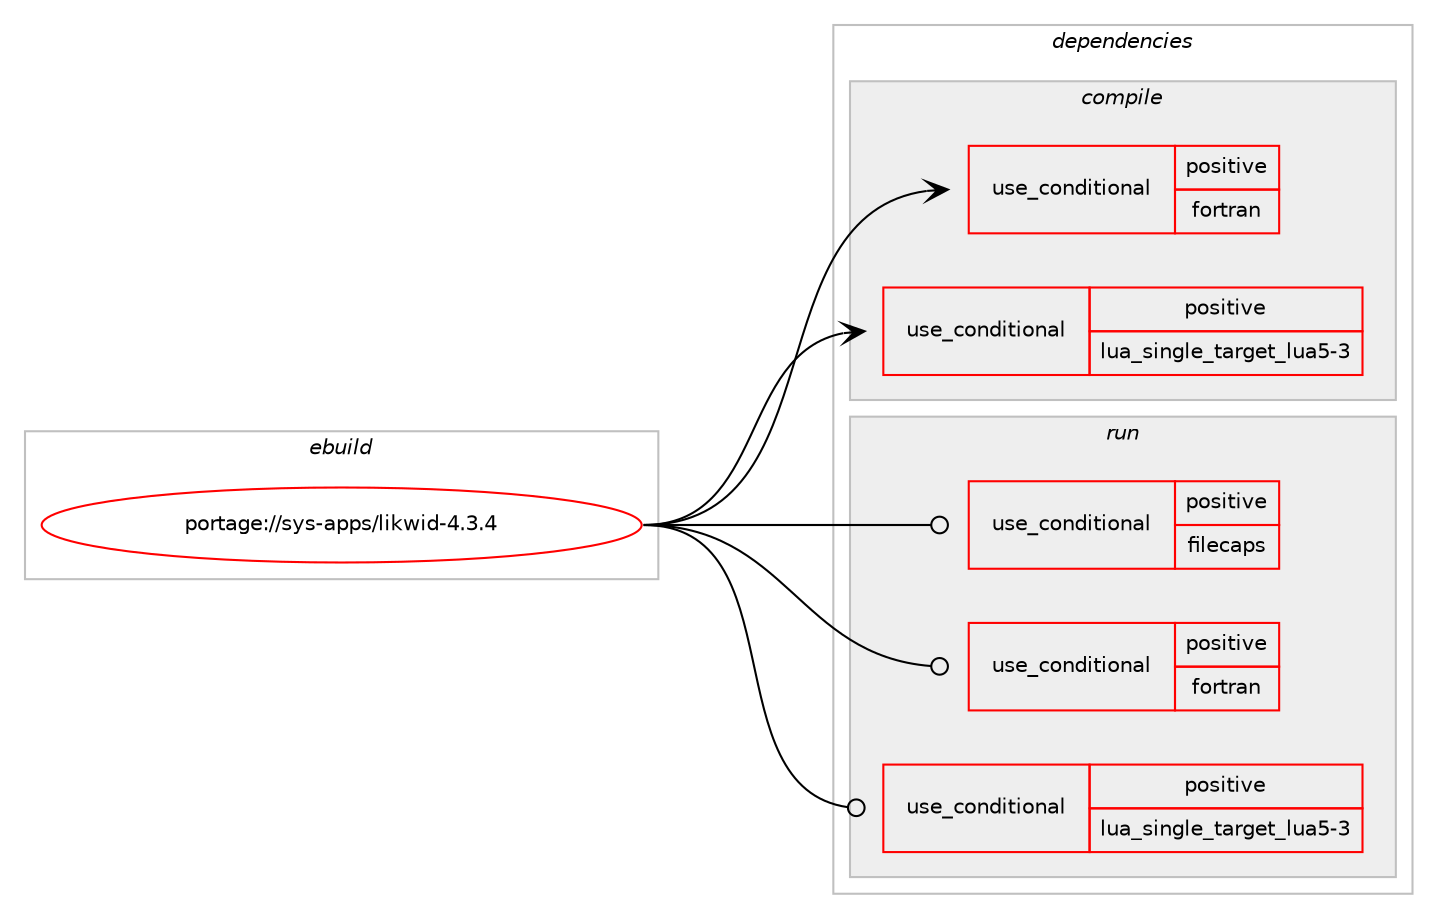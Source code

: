 digraph prolog {

# *************
# Graph options
# *************

newrank=true;
concentrate=true;
compound=true;
graph [rankdir=LR,fontname=Helvetica,fontsize=10,ranksep=1.5];#, ranksep=2.5, nodesep=0.2];
edge  [arrowhead=vee];
node  [fontname=Helvetica,fontsize=10];

# **********
# The ebuild
# **********

subgraph cluster_leftcol {
color=gray;
rank=same;
label=<<i>ebuild</i>>;
id [label="portage://sys-apps/likwid-4.3.4", color=red, width=4, href="../sys-apps/likwid-4.3.4.svg"];
}

# ****************
# The dependencies
# ****************

subgraph cluster_midcol {
color=gray;
label=<<i>dependencies</i>>;
subgraph cluster_compile {
fillcolor="#eeeeee";
style=filled;
label=<<i>compile</i>>;
subgraph cond108712 {
dependency211313 [label=<<TABLE BORDER="0" CELLBORDER="1" CELLSPACING="0" CELLPADDING="4"><TR><TD ROWSPAN="3" CELLPADDING="10">use_conditional</TD></TR><TR><TD>positive</TD></TR><TR><TD>fortran</TD></TR></TABLE>>, shape=none, color=red];
# *** BEGIN UNKNOWN DEPENDENCY TYPE (TODO) ***
# dependency211313 -> package_dependency(portage://sys-apps/likwid-4.3.4,install,no,virtual,fortran,none,[,,],[],[])
# *** END UNKNOWN DEPENDENCY TYPE (TODO) ***

}
id:e -> dependency211313:w [weight=20,style="solid",arrowhead="vee"];
subgraph cond108713 {
dependency211314 [label=<<TABLE BORDER="0" CELLBORDER="1" CELLSPACING="0" CELLPADDING="4"><TR><TD ROWSPAN="3" CELLPADDING="10">use_conditional</TD></TR><TR><TD>positive</TD></TR><TR><TD>lua_single_target_lua5-3</TD></TR></TABLE>>, shape=none, color=red];
# *** BEGIN UNKNOWN DEPENDENCY TYPE (TODO) ***
# dependency211314 -> package_dependency(portage://sys-apps/likwid-4.3.4,install,no,dev-lang,lua,none,[,,],[slot(5.3)],[])
# *** END UNKNOWN DEPENDENCY TYPE (TODO) ***

}
id:e -> dependency211314:w [weight=20,style="solid",arrowhead="vee"];
# *** BEGIN UNKNOWN DEPENDENCY TYPE (TODO) ***
# id -> package_dependency(portage://sys-apps/likwid-4.3.4,install,no,dev-lang,perl,none,[,,],[],[])
# *** END UNKNOWN DEPENDENCY TYPE (TODO) ***

}
subgraph cluster_compileandrun {
fillcolor="#eeeeee";
style=filled;
label=<<i>compile and run</i>>;
}
subgraph cluster_run {
fillcolor="#eeeeee";
style=filled;
label=<<i>run</i>>;
subgraph cond108714 {
dependency211315 [label=<<TABLE BORDER="0" CELLBORDER="1" CELLSPACING="0" CELLPADDING="4"><TR><TD ROWSPAN="3" CELLPADDING="10">use_conditional</TD></TR><TR><TD>positive</TD></TR><TR><TD>filecaps</TD></TR></TABLE>>, shape=none, color=red];
# *** BEGIN UNKNOWN DEPENDENCY TYPE (TODO) ***
# dependency211315 -> package_dependency(portage://sys-apps/likwid-4.3.4,run,no,sys-libs,libcap,none,[,,],[],[])
# *** END UNKNOWN DEPENDENCY TYPE (TODO) ***

}
id:e -> dependency211315:w [weight=20,style="solid",arrowhead="odot"];
subgraph cond108715 {
dependency211316 [label=<<TABLE BORDER="0" CELLBORDER="1" CELLSPACING="0" CELLPADDING="4"><TR><TD ROWSPAN="3" CELLPADDING="10">use_conditional</TD></TR><TR><TD>positive</TD></TR><TR><TD>fortran</TD></TR></TABLE>>, shape=none, color=red];
# *** BEGIN UNKNOWN DEPENDENCY TYPE (TODO) ***
# dependency211316 -> package_dependency(portage://sys-apps/likwid-4.3.4,run,no,virtual,fortran,none,[,,],[],[])
# *** END UNKNOWN DEPENDENCY TYPE (TODO) ***

}
id:e -> dependency211316:w [weight=20,style="solid",arrowhead="odot"];
subgraph cond108716 {
dependency211317 [label=<<TABLE BORDER="0" CELLBORDER="1" CELLSPACING="0" CELLPADDING="4"><TR><TD ROWSPAN="3" CELLPADDING="10">use_conditional</TD></TR><TR><TD>positive</TD></TR><TR><TD>lua_single_target_lua5-3</TD></TR></TABLE>>, shape=none, color=red];
# *** BEGIN UNKNOWN DEPENDENCY TYPE (TODO) ***
# dependency211317 -> package_dependency(portage://sys-apps/likwid-4.3.4,run,no,dev-lang,lua,none,[,,],[slot(5.3)],[])
# *** END UNKNOWN DEPENDENCY TYPE (TODO) ***

}
id:e -> dependency211317:w [weight=20,style="solid",arrowhead="odot"];
# *** BEGIN UNKNOWN DEPENDENCY TYPE (TODO) ***
# id -> package_dependency(portage://sys-apps/likwid-4.3.4,run,no,dev-lang,perl,none,[,,],[],[])
# *** END UNKNOWN DEPENDENCY TYPE (TODO) ***

}
}

# **************
# The candidates
# **************

subgraph cluster_choices {
rank=same;
color=gray;
label=<<i>candidates</i>>;

}

}
